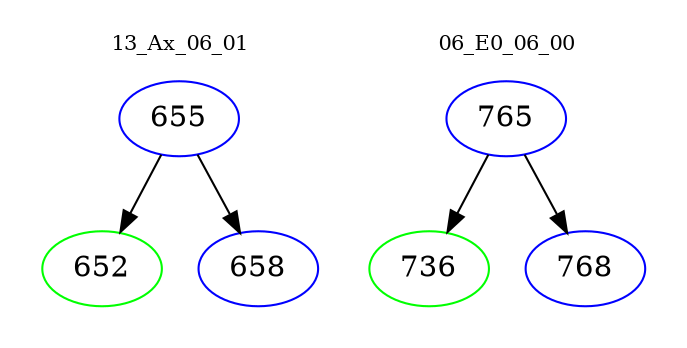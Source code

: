 digraph{
subgraph cluster_0 {
color = white
label = "13_Ax_06_01";
fontsize=10;
T0_655 [label="655", color="blue"]
T0_655 -> T0_652 [color="black"]
T0_652 [label="652", color="green"]
T0_655 -> T0_658 [color="black"]
T0_658 [label="658", color="blue"]
}
subgraph cluster_1 {
color = white
label = "06_E0_06_00";
fontsize=10;
T1_765 [label="765", color="blue"]
T1_765 -> T1_736 [color="black"]
T1_736 [label="736", color="green"]
T1_765 -> T1_768 [color="black"]
T1_768 [label="768", color="blue"]
}
}
